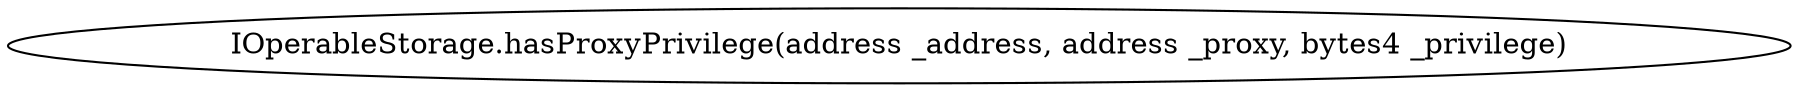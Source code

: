 digraph "" {
	graph [bb="0,0,718.2,36"];
	node [label="\N"];
	"IOperableStorage.hasProxyPrivilege(address _address, address _proxy, bytes4 _privilege)"	 [height=0.5,
		pos="359.1,18",
		width=9.975];
}
digraph "" {
	graph [bb="0,0,718.2,36"];
	node [label="\N"];
	"IOperableStorage.hasProxyPrivilege(address _address, address _proxy, bytes4 _privilege)"	 [height=0.5,
		pos="359.1,18",
		width=9.975];
}
digraph "" {
	graph [bb="0,0,718.2,36"];
	node [label="\N"];
	"IOperableStorage.hasProxyPrivilege(address _address, address _proxy, bytes4 _privilege)"	 [height=0.5,
		pos="359.1,18",
		width=9.975];
}
digraph "" {
	graph [bb="0,0,718.2,36"];
	node [label="\N"];
	"IOperableStorage.hasProxyPrivilege(address _address, address _proxy, bytes4 _privilege)"	 [height=0.5,
		pos="359.1,18",
		width=9.975];
}
digraph "" {
	graph [bb="0,0,718.2,36"];
	node [label="\N"];
	"IOperableStorage.hasProxyPrivilege(address _address, address _proxy, bytes4 _privilege)"	 [height=0.5,
		pos="359.1,18",
		width=9.975];
}
